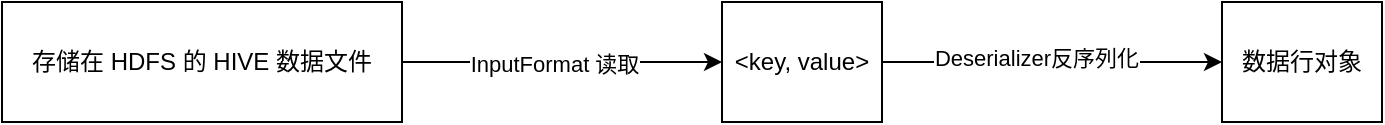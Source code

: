 <mxfile version="24.2.5" type="github">
  <diagram name="第 1 页" id="27sVzMVuAJ41RTYrY-uV">
    <mxGraphModel dx="2261" dy="772" grid="1" gridSize="10" guides="1" tooltips="1" connect="1" arrows="1" fold="1" page="1" pageScale="1" pageWidth="827" pageHeight="1169" math="0" shadow="0">
      <root>
        <mxCell id="0" />
        <mxCell id="1" parent="0" />
        <mxCell id="GU2TjW2uvqxuIING3KNY-14" style="edgeStyle=orthogonalEdgeStyle;rounded=0;orthogonalLoop=1;jettySize=auto;html=1;" edge="1" parent="1" source="GU2TjW2uvqxuIING3KNY-1" target="GU2TjW2uvqxuIING3KNY-5">
          <mxGeometry relative="1" as="geometry" />
        </mxCell>
        <mxCell id="GU2TjW2uvqxuIING3KNY-15" value="InputFormat 读取" style="edgeLabel;html=1;align=center;verticalAlign=middle;resizable=0;points=[];" vertex="1" connectable="0" parent="GU2TjW2uvqxuIING3KNY-14">
          <mxGeometry x="-0.05" y="-1" relative="1" as="geometry">
            <mxPoint as="offset" />
          </mxGeometry>
        </mxCell>
        <mxCell id="GU2TjW2uvqxuIING3KNY-1" value="存储在 HDFS 的 HIVE 数据文件" style="rounded=0;whiteSpace=wrap;html=1;" vertex="1" parent="1">
          <mxGeometry x="-210" y="240" width="200" height="60" as="geometry" />
        </mxCell>
        <mxCell id="GU2TjW2uvqxuIING3KNY-17" style="edgeStyle=orthogonalEdgeStyle;rounded=0;orthogonalLoop=1;jettySize=auto;html=1;entryX=0;entryY=0.5;entryDx=0;entryDy=0;" edge="1" parent="1" source="GU2TjW2uvqxuIING3KNY-5" target="GU2TjW2uvqxuIING3KNY-16">
          <mxGeometry relative="1" as="geometry" />
        </mxCell>
        <mxCell id="GU2TjW2uvqxuIING3KNY-18" value="Deserializer反序列化" style="edgeLabel;html=1;align=center;verticalAlign=middle;resizable=0;points=[];" vertex="1" connectable="0" parent="GU2TjW2uvqxuIING3KNY-17">
          <mxGeometry x="-0.1" y="2" relative="1" as="geometry">
            <mxPoint as="offset" />
          </mxGeometry>
        </mxCell>
        <mxCell id="GU2TjW2uvqxuIING3KNY-5" value="&amp;lt;key, value&amp;gt;" style="rounded=0;whiteSpace=wrap;html=1;fillColor=default;strokeColor=default;" vertex="1" parent="1">
          <mxGeometry x="150" y="240" width="80" height="60" as="geometry" />
        </mxCell>
        <mxCell id="GU2TjW2uvqxuIING3KNY-16" value="数据行对象" style="rounded=0;whiteSpace=wrap;html=1;fillColor=default;strokeColor=default;" vertex="1" parent="1">
          <mxGeometry x="400" y="240" width="80" height="60" as="geometry" />
        </mxCell>
      </root>
    </mxGraphModel>
  </diagram>
</mxfile>
